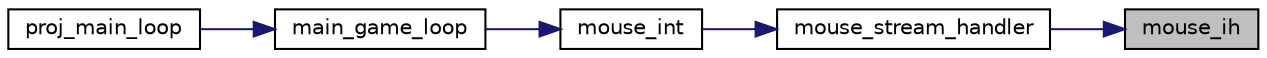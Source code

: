 digraph "mouse_ih"
{
 // LATEX_PDF_SIZE
  edge [fontname="Helvetica",fontsize="10",labelfontname="Helvetica",labelfontsize="10"];
  node [fontname="Helvetica",fontsize="10",shape=record];
  rankdir="RL";
  Node1 [label="mouse_ih",height=0.2,width=0.4,color="black", fillcolor="grey75", style="filled", fontcolor="black",tooltip="Mouse interrupt handler."];
  Node1 -> Node2 [dir="back",color="midnightblue",fontsize="10",style="solid",fontname="Helvetica"];
  Node2 [label="mouse_stream_handler",height=0.2,width=0.4,color="black", fillcolor="white", style="filled",URL="$keyboard_8c.html#a0e6e9ac3494870bb3ed3652c47bd6809",tooltip="Checks if the mouse is moving."];
  Node2 -> Node3 [dir="back",color="midnightblue",fontsize="10",style="solid",fontname="Helvetica"];
  Node3 [label="mouse_int",height=0.2,width=0.4,color="black", fillcolor="white", style="filled",URL="$manager_8c.html#ae4c896cac6d43efb2e8384558e2a8389",tooltip="Handles the mouse interrupts. Appropriately handles the mouse interrupts depending on the gamestate."];
  Node3 -> Node4 [dir="back",color="midnightblue",fontsize="10",style="solid",fontname="Helvetica"];
  Node4 [label="main_game_loop",height=0.2,width=0.4,color="black", fillcolor="white", style="filled",URL="$manager_8c.html#abfa3e0325d0e3c711d629d90574a80fc",tooltip="Function that handles the main game loop. This function handles the interrupts appropriately."];
  Node4 -> Node5 [dir="back",color="midnightblue",fontsize="10",style="solid",fontname="Helvetica"];
  Node5 [label="proj_main_loop",height=0.2,width=0.4,color="black", fillcolor="white", style="filled",URL="$proj_8c.html#ad290208c74ef25eb347d1d96a390cd66",tooltip=" "];
}
